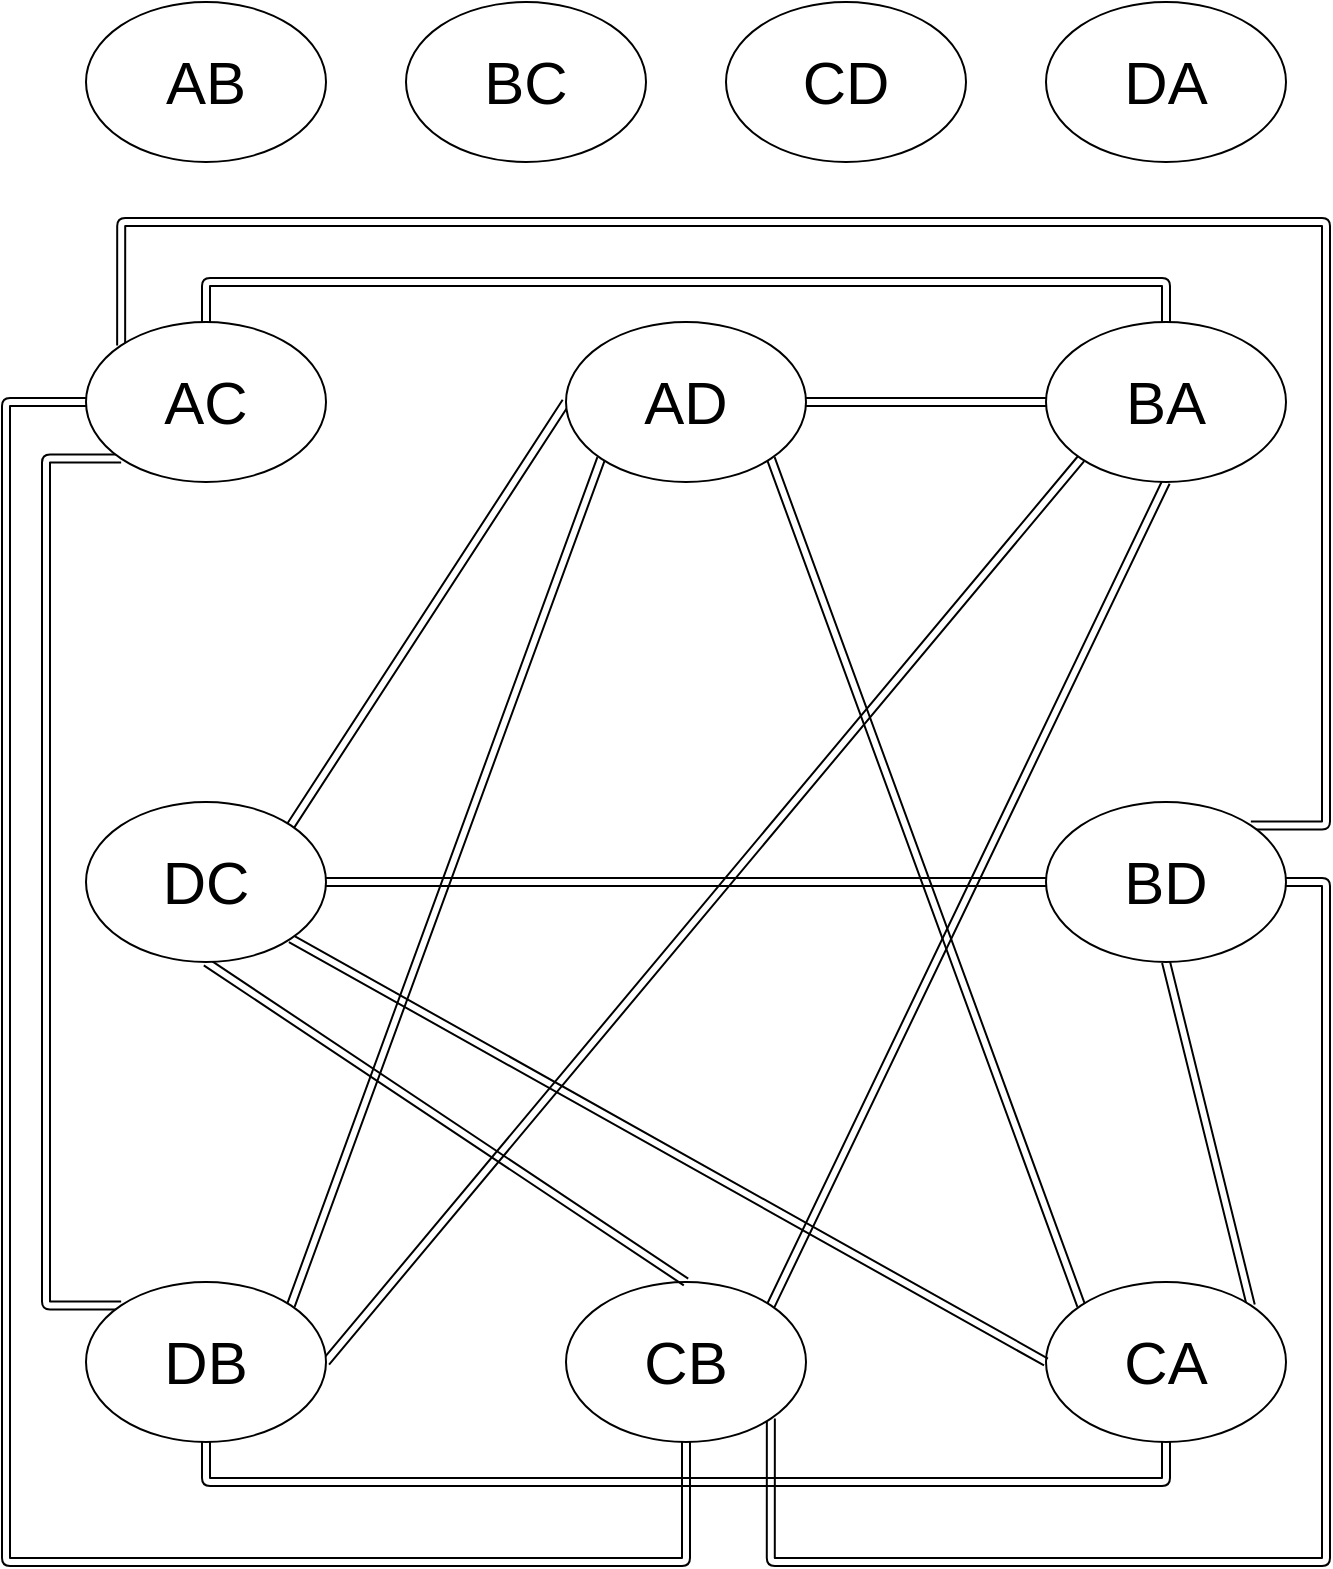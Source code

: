 <mxfile version="14.4.9" type="github">
  <diagram name="Page-1" id="ad52d381-51e7-2e0d-a935-2d0ddd2fd229">
    <mxGraphModel dx="1198" dy="1460" grid="1" gridSize="10" guides="1" tooltips="1" connect="1" arrows="1" fold="1" page="1" pageScale="1" pageWidth="1100" pageHeight="850" background="#ffffff" math="0" shadow="0">
      <root>
        <mxCell id="0" />
        <mxCell id="1" parent="0" />
        <mxCell id="DNAE0yD8q5P628mnkATJ-48" style="edgeStyle=orthogonalEdgeStyle;shape=link;rounded=1;sketch=0;orthogonalLoop=1;jettySize=auto;html=1;exitX=0.5;exitY=0;exitDx=0;exitDy=0;entryX=0.5;entryY=0;entryDx=0;entryDy=0;shadow=0;fontSize=30;" edge="1" parent="1" source="DNAE0yD8q5P628mnkATJ-2" target="DNAE0yD8q5P628mnkATJ-4">
          <mxGeometry relative="1" as="geometry" />
        </mxCell>
        <mxCell id="DNAE0yD8q5P628mnkATJ-51" style="edgeStyle=orthogonalEdgeStyle;shape=link;rounded=1;sketch=0;orthogonalLoop=1;jettySize=auto;html=1;exitX=0;exitY=0.5;exitDx=0;exitDy=0;entryX=0.5;entryY=1;entryDx=0;entryDy=0;shadow=0;fontSize=30;" edge="1" parent="1" source="DNAE0yD8q5P628mnkATJ-2" target="DNAE0yD8q5P628mnkATJ-8">
          <mxGeometry relative="1" as="geometry">
            <Array as="points">
              <mxPoint x="320" y="240" />
              <mxPoint x="320" y="820" />
              <mxPoint x="660" y="820" />
            </Array>
          </mxGeometry>
        </mxCell>
        <mxCell id="DNAE0yD8q5P628mnkATJ-52" style="edgeStyle=orthogonalEdgeStyle;shape=link;rounded=1;sketch=0;orthogonalLoop=1;jettySize=auto;html=1;exitX=0;exitY=1;exitDx=0;exitDy=0;entryX=0;entryY=0;entryDx=0;entryDy=0;shadow=0;fontSize=30;" edge="1" parent="1" source="DNAE0yD8q5P628mnkATJ-2" target="DNAE0yD8q5P628mnkATJ-11">
          <mxGeometry relative="1" as="geometry">
            <Array as="points">
              <mxPoint x="340" y="269" />
              <mxPoint x="340" y="692" />
            </Array>
          </mxGeometry>
        </mxCell>
        <mxCell id="DNAE0yD8q5P628mnkATJ-53" style="edgeStyle=orthogonalEdgeStyle;shape=link;rounded=1;sketch=0;orthogonalLoop=1;jettySize=auto;html=1;exitX=0;exitY=0;exitDx=0;exitDy=0;entryX=1;entryY=0;entryDx=0;entryDy=0;shadow=0;fontSize=30;" edge="1" parent="1" source="DNAE0yD8q5P628mnkATJ-2" target="DNAE0yD8q5P628mnkATJ-6">
          <mxGeometry relative="1" as="geometry">
            <Array as="points">
              <mxPoint x="378" y="150" />
              <mxPoint x="980" y="150" />
              <mxPoint x="980" y="452" />
            </Array>
          </mxGeometry>
        </mxCell>
        <mxCell id="DNAE0yD8q5P628mnkATJ-2" value="AC" style="ellipse;whiteSpace=wrap;html=1;fontSize=30;" vertex="1" parent="1">
          <mxGeometry x="360" y="200" width="120" height="80" as="geometry" />
        </mxCell>
        <mxCell id="DNAE0yD8q5P628mnkATJ-54" style="edgeStyle=orthogonalEdgeStyle;shape=link;rounded=1;sketch=0;orthogonalLoop=1;jettySize=auto;html=1;exitX=1;exitY=0.5;exitDx=0;exitDy=0;entryX=0;entryY=0.5;entryDx=0;entryDy=0;shadow=0;fontSize=30;" edge="1" parent="1" source="DNAE0yD8q5P628mnkATJ-3" target="DNAE0yD8q5P628mnkATJ-4">
          <mxGeometry relative="1" as="geometry" />
        </mxCell>
        <mxCell id="DNAE0yD8q5P628mnkATJ-55" style="shape=link;rounded=1;sketch=0;orthogonalLoop=1;jettySize=auto;html=1;exitX=1;exitY=1;exitDx=0;exitDy=0;entryX=0;entryY=0;entryDx=0;entryDy=0;shadow=0;fontSize=30;" edge="1" parent="1" source="DNAE0yD8q5P628mnkATJ-3" target="DNAE0yD8q5P628mnkATJ-7">
          <mxGeometry relative="1" as="geometry" />
        </mxCell>
        <mxCell id="DNAE0yD8q5P628mnkATJ-56" style="edgeStyle=none;shape=link;rounded=1;sketch=0;orthogonalLoop=1;jettySize=auto;html=1;exitX=0;exitY=1;exitDx=0;exitDy=0;entryX=1;entryY=0;entryDx=0;entryDy=0;shadow=0;fontSize=30;" edge="1" parent="1" source="DNAE0yD8q5P628mnkATJ-3" target="DNAE0yD8q5P628mnkATJ-11">
          <mxGeometry relative="1" as="geometry" />
        </mxCell>
        <mxCell id="DNAE0yD8q5P628mnkATJ-57" style="edgeStyle=none;shape=link;rounded=1;sketch=0;orthogonalLoop=1;jettySize=auto;html=1;exitX=0;exitY=0.5;exitDx=0;exitDy=0;entryX=1;entryY=0;entryDx=0;entryDy=0;shadow=0;fontSize=30;" edge="1" parent="1" source="DNAE0yD8q5P628mnkATJ-3" target="DNAE0yD8q5P628mnkATJ-12">
          <mxGeometry relative="1" as="geometry" />
        </mxCell>
        <mxCell id="DNAE0yD8q5P628mnkATJ-3" value="AD" style="ellipse;whiteSpace=wrap;html=1;fontSize=30;" vertex="1" parent="1">
          <mxGeometry x="600" y="200" width="120" height="80" as="geometry" />
        </mxCell>
        <mxCell id="DNAE0yD8q5P628mnkATJ-58" style="edgeStyle=none;shape=link;rounded=1;sketch=0;orthogonalLoop=1;jettySize=auto;html=1;exitX=0.5;exitY=1;exitDx=0;exitDy=0;entryX=1;entryY=0;entryDx=0;entryDy=0;shadow=0;fontSize=30;" edge="1" parent="1" source="DNAE0yD8q5P628mnkATJ-4" target="DNAE0yD8q5P628mnkATJ-8">
          <mxGeometry relative="1" as="geometry" />
        </mxCell>
        <mxCell id="DNAE0yD8q5P628mnkATJ-59" style="edgeStyle=none;shape=link;rounded=1;sketch=0;orthogonalLoop=1;jettySize=auto;html=1;exitX=0;exitY=1;exitDx=0;exitDy=0;entryX=1;entryY=0.5;entryDx=0;entryDy=0;shadow=0;fontSize=30;" edge="1" parent="1" source="DNAE0yD8q5P628mnkATJ-4" target="DNAE0yD8q5P628mnkATJ-11">
          <mxGeometry relative="1" as="geometry" />
        </mxCell>
        <mxCell id="DNAE0yD8q5P628mnkATJ-4" value="BA" style="ellipse;whiteSpace=wrap;html=1;fontSize=30;" vertex="1" parent="1">
          <mxGeometry x="840" y="200" width="120" height="80" as="geometry" />
        </mxCell>
        <mxCell id="DNAE0yD8q5P628mnkATJ-60" style="edgeStyle=none;shape=link;rounded=1;sketch=0;orthogonalLoop=1;jettySize=auto;html=1;exitX=0;exitY=0.5;exitDx=0;exitDy=0;entryX=1;entryY=0.5;entryDx=0;entryDy=0;shadow=0;fontSize=30;" edge="1" parent="1" source="DNAE0yD8q5P628mnkATJ-6" target="DNAE0yD8q5P628mnkATJ-12">
          <mxGeometry relative="1" as="geometry" />
        </mxCell>
        <mxCell id="DNAE0yD8q5P628mnkATJ-61" style="edgeStyle=none;shape=link;rounded=1;sketch=0;orthogonalLoop=1;jettySize=auto;html=1;exitX=0.5;exitY=1;exitDx=0;exitDy=0;entryX=1;entryY=0;entryDx=0;entryDy=0;shadow=0;fontSize=30;" edge="1" parent="1" source="DNAE0yD8q5P628mnkATJ-6" target="DNAE0yD8q5P628mnkATJ-7">
          <mxGeometry relative="1" as="geometry" />
        </mxCell>
        <mxCell id="DNAE0yD8q5P628mnkATJ-62" style="edgeStyle=orthogonalEdgeStyle;shape=link;rounded=1;sketch=0;orthogonalLoop=1;jettySize=auto;html=1;exitX=1;exitY=0.5;exitDx=0;exitDy=0;entryX=1;entryY=1;entryDx=0;entryDy=0;shadow=0;fontSize=30;" edge="1" parent="1" source="DNAE0yD8q5P628mnkATJ-6" target="DNAE0yD8q5P628mnkATJ-8">
          <mxGeometry relative="1" as="geometry">
            <Array as="points">
              <mxPoint x="980" y="480" />
              <mxPoint x="980" y="820" />
              <mxPoint x="702" y="820" />
            </Array>
          </mxGeometry>
        </mxCell>
        <mxCell id="DNAE0yD8q5P628mnkATJ-6" value="BD" style="ellipse;whiteSpace=wrap;html=1;fontSize=30;" vertex="1" parent="1">
          <mxGeometry x="840" y="440" width="120" height="80" as="geometry" />
        </mxCell>
        <mxCell id="DNAE0yD8q5P628mnkATJ-68" style="edgeStyle=orthogonalEdgeStyle;shape=link;rounded=1;sketch=0;orthogonalLoop=1;jettySize=auto;html=1;exitX=0.5;exitY=1;exitDx=0;exitDy=0;entryX=0.5;entryY=1;entryDx=0;entryDy=0;shadow=0;fontSize=30;" edge="1" parent="1" source="DNAE0yD8q5P628mnkATJ-7" target="DNAE0yD8q5P628mnkATJ-11">
          <mxGeometry relative="1" as="geometry" />
        </mxCell>
        <mxCell id="DNAE0yD8q5P628mnkATJ-7" value="CA" style="ellipse;whiteSpace=wrap;html=1;fontSize=30;" vertex="1" parent="1">
          <mxGeometry x="840" y="680" width="120" height="80" as="geometry" />
        </mxCell>
        <mxCell id="DNAE0yD8q5P628mnkATJ-8" value="CB" style="ellipse;whiteSpace=wrap;html=1;fontSize=30;" vertex="1" parent="1">
          <mxGeometry x="600" y="680" width="120" height="80" as="geometry" />
        </mxCell>
        <mxCell id="DNAE0yD8q5P628mnkATJ-9" value="CD" style="ellipse;whiteSpace=wrap;html=1;fontSize=30;" vertex="1" parent="1">
          <mxGeometry x="680" y="40" width="120" height="80" as="geometry" />
        </mxCell>
        <mxCell id="DNAE0yD8q5P628mnkATJ-10" value="DA" style="ellipse;whiteSpace=wrap;html=1;fontSize=30;" vertex="1" parent="1">
          <mxGeometry x="840" y="40" width="120" height="80" as="geometry" />
        </mxCell>
        <mxCell id="DNAE0yD8q5P628mnkATJ-11" value="DB" style="ellipse;whiteSpace=wrap;html=1;fontSize=30;" vertex="1" parent="1">
          <mxGeometry x="360" y="680" width="120" height="80" as="geometry" />
        </mxCell>
        <mxCell id="DNAE0yD8q5P628mnkATJ-63" style="shape=link;rounded=1;sketch=0;orthogonalLoop=1;jettySize=auto;html=1;exitX=1;exitY=1;exitDx=0;exitDy=0;entryX=0;entryY=0.5;entryDx=0;entryDy=0;shadow=0;fontSize=30;" edge="1" parent="1" source="DNAE0yD8q5P628mnkATJ-12" target="DNAE0yD8q5P628mnkATJ-7">
          <mxGeometry relative="1" as="geometry" />
        </mxCell>
        <mxCell id="DNAE0yD8q5P628mnkATJ-69" style="shape=link;rounded=1;sketch=0;orthogonalLoop=1;jettySize=auto;html=1;exitX=0.5;exitY=1;exitDx=0;exitDy=0;entryX=0.5;entryY=0;entryDx=0;entryDy=0;shadow=0;fontSize=30;" edge="1" parent="1" source="DNAE0yD8q5P628mnkATJ-12" target="DNAE0yD8q5P628mnkATJ-8">
          <mxGeometry relative="1" as="geometry" />
        </mxCell>
        <mxCell id="DNAE0yD8q5P628mnkATJ-12" value="DC" style="ellipse;whiteSpace=wrap;html=1;fontSize=30;" vertex="1" parent="1">
          <mxGeometry x="360" y="440" width="120" height="80" as="geometry" />
        </mxCell>
        <mxCell id="DNAE0yD8q5P628mnkATJ-34" value="AB" style="ellipse;whiteSpace=wrap;html=1;fontSize=30;" vertex="1" parent="1">
          <mxGeometry x="360" y="40" width="120" height="80" as="geometry" />
        </mxCell>
        <mxCell id="DNAE0yD8q5P628mnkATJ-35" value="BC" style="ellipse;whiteSpace=wrap;html=1;fontSize=30;" vertex="1" parent="1">
          <mxGeometry x="520" y="40" width="120" height="80" as="geometry" />
        </mxCell>
      </root>
    </mxGraphModel>
  </diagram>
</mxfile>

